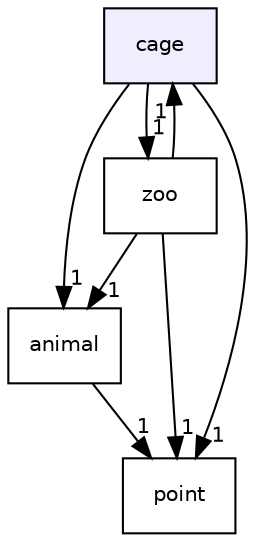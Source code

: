 digraph "cage" {
  compound=true
  node [ fontsize="10", fontname="Helvetica"];
  edge [ labelfontsize="10", labelfontname="Helvetica"];
  dir_b77c300cb08447e7f560cae88e880940 [shape=box, label="cage", style="filled", fillcolor="#eeeeff", pencolor="black", URL="dir_b77c300cb08447e7f560cae88e880940.html"];
  dir_2d1529303373b6479b40ba3f97bfa6d2 [shape=box label="animal" URL="dir_2d1529303373b6479b40ba3f97bfa6d2.html"];
  dir_354d718f1041826f2b4ccadeeaa578ff [shape=box label="zoo" URL="dir_354d718f1041826f2b4ccadeeaa578ff.html"];
  dir_f59069e834fbed27be5aa2a5d523e2f9 [shape=box label="point" URL="dir_f59069e834fbed27be5aa2a5d523e2f9.html"];
  dir_2d1529303373b6479b40ba3f97bfa6d2->dir_f59069e834fbed27be5aa2a5d523e2f9 [headlabel="1", labeldistance=1.5 headhref="dir_000000_000005.html"];
  dir_354d718f1041826f2b4ccadeeaa578ff->dir_2d1529303373b6479b40ba3f97bfa6d2 [headlabel="1", labeldistance=1.5 headhref="dir_000006_000000.html"];
  dir_354d718f1041826f2b4ccadeeaa578ff->dir_b77c300cb08447e7f560cae88e880940 [headlabel="1", labeldistance=1.5 headhref="dir_000006_000001.html"];
  dir_354d718f1041826f2b4ccadeeaa578ff->dir_f59069e834fbed27be5aa2a5d523e2f9 [headlabel="1", labeldistance=1.5 headhref="dir_000006_000005.html"];
  dir_b77c300cb08447e7f560cae88e880940->dir_2d1529303373b6479b40ba3f97bfa6d2 [headlabel="1", labeldistance=1.5 headhref="dir_000001_000000.html"];
  dir_b77c300cb08447e7f560cae88e880940->dir_354d718f1041826f2b4ccadeeaa578ff [headlabel="1", labeldistance=1.5 headhref="dir_000001_000006.html"];
  dir_b77c300cb08447e7f560cae88e880940->dir_f59069e834fbed27be5aa2a5d523e2f9 [headlabel="1", labeldistance=1.5 headhref="dir_000001_000005.html"];
}

